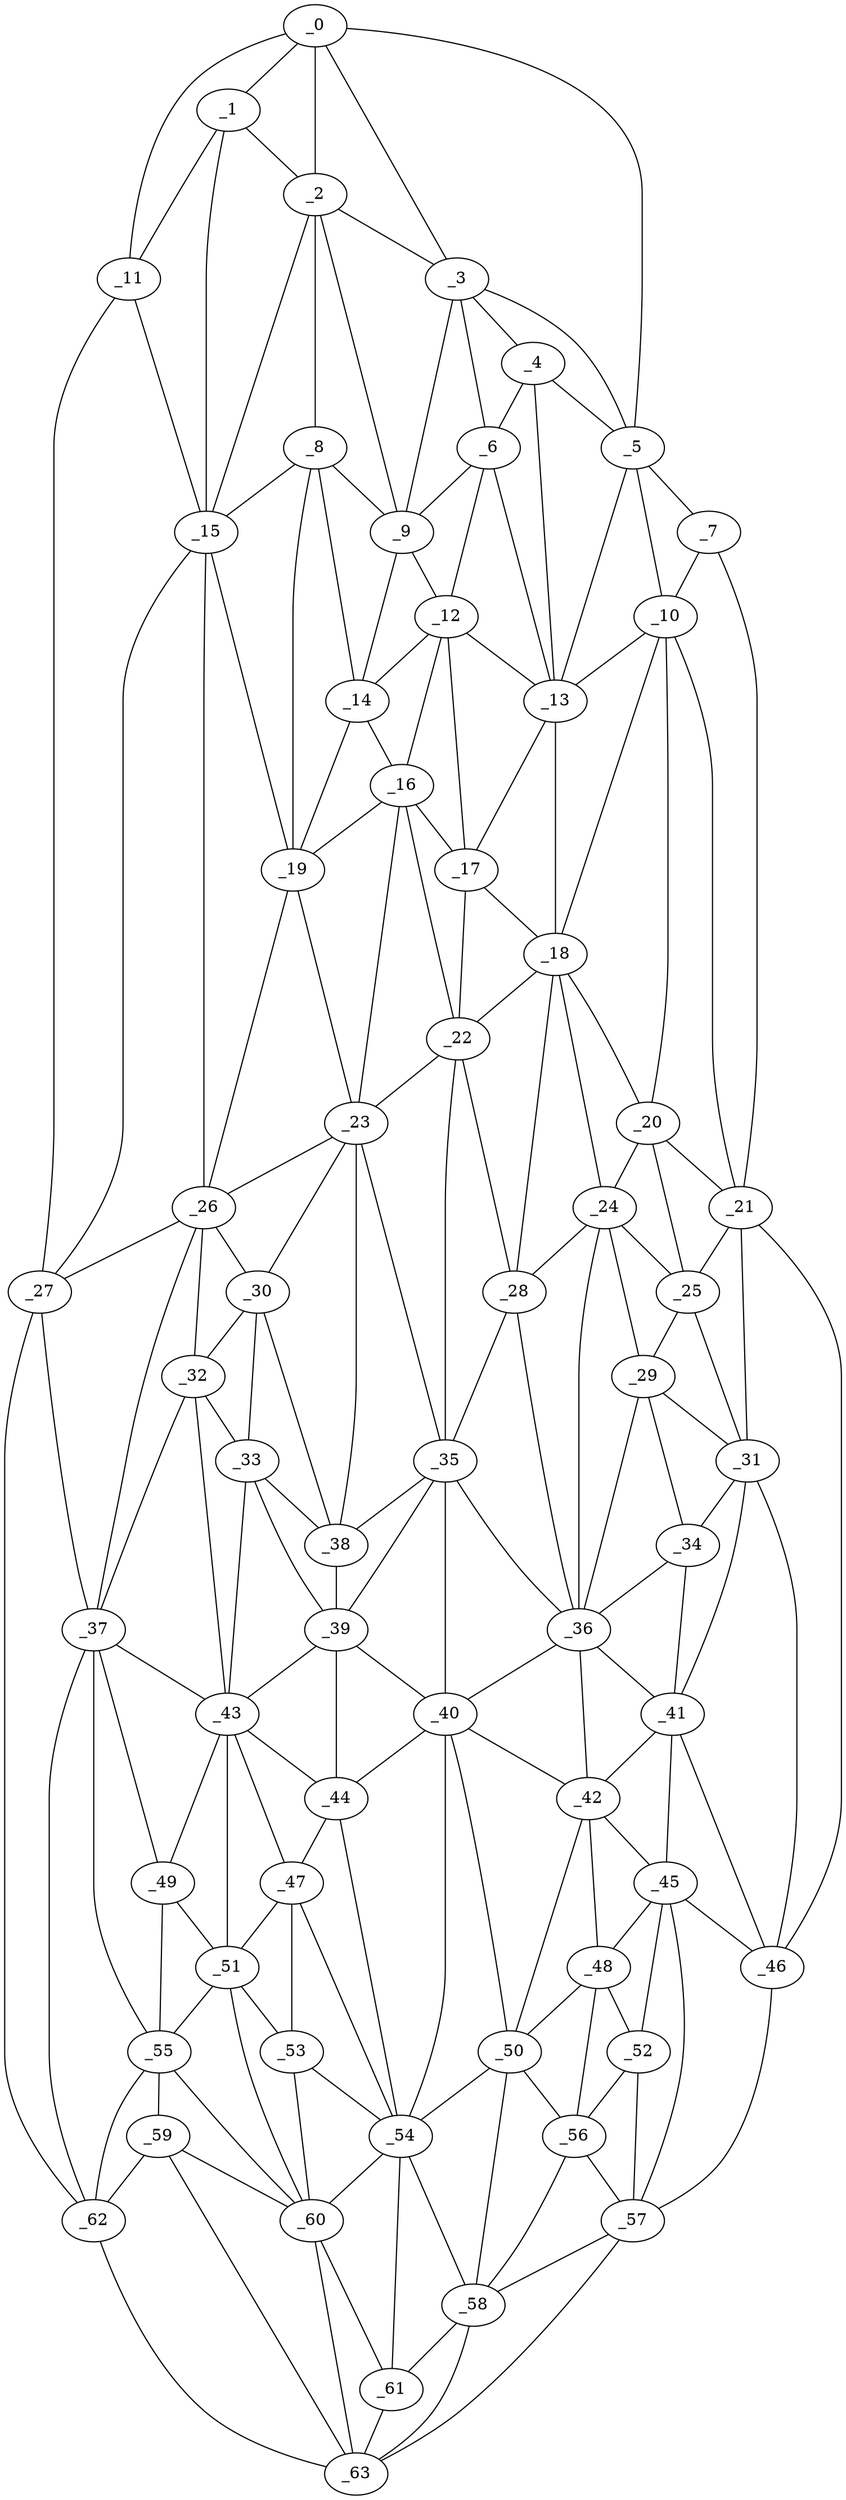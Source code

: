 graph "obj16__340.gxl" {
	_0	 [x=4,
		y=15];
	_1	 [x=7,
		y=25];
	_0 -- _1	 [valence=1];
	_2	 [x=9,
		y=57];
	_0 -- _2	 [valence=1];
	_3	 [x=11,
		y=83];
	_0 -- _3	 [valence=2];
	_5	 [x=13,
		y=106];
	_0 -- _5	 [valence=1];
	_11	 [x=25,
		y=6];
	_0 -- _11	 [valence=1];
	_1 -- _2	 [valence=2];
	_1 -- _11	 [valence=1];
	_15	 [x=31,
		y=47];
	_1 -- _15	 [valence=2];
	_2 -- _3	 [valence=1];
	_8	 [x=22,
		y=57];
	_2 -- _8	 [valence=1];
	_9	 [x=23,
		y=72];
	_2 -- _9	 [valence=2];
	_2 -- _15	 [valence=1];
	_4	 [x=12,
		y=89];
	_3 -- _4	 [valence=2];
	_3 -- _5	 [valence=2];
	_6	 [x=18,
		y=86];
	_3 -- _6	 [valence=2];
	_3 -- _9	 [valence=1];
	_4 -- _5	 [valence=2];
	_4 -- _6	 [valence=2];
	_13	 [x=29,
		y=94];
	_4 -- _13	 [valence=2];
	_7	 [x=19,
		y=114];
	_5 -- _7	 [valence=1];
	_10	 [x=23,
		y=109];
	_5 -- _10	 [valence=2];
	_5 -- _13	 [valence=2];
	_6 -- _9	 [valence=2];
	_12	 [x=27,
		y=81];
	_6 -- _12	 [valence=2];
	_6 -- _13	 [valence=1];
	_7 -- _10	 [valence=2];
	_21	 [x=40,
		y=122];
	_7 -- _21	 [valence=1];
	_8 -- _9	 [valence=2];
	_14	 [x=30,
		y=72];
	_8 -- _14	 [valence=2];
	_8 -- _15	 [valence=1];
	_19	 [x=39,
		y=60];
	_8 -- _19	 [valence=1];
	_9 -- _12	 [valence=2];
	_9 -- _14	 [valence=1];
	_10 -- _13	 [valence=2];
	_18	 [x=37,
		y=98];
	_10 -- _18	 [valence=2];
	_20	 [x=39,
		y=103];
	_10 -- _20	 [valence=2];
	_10 -- _21	 [valence=2];
	_11 -- _15	 [valence=2];
	_27	 [x=49,
		y=9];
	_11 -- _27	 [valence=1];
	_12 -- _13	 [valence=1];
	_12 -- _14	 [valence=2];
	_16	 [x=33,
		y=79];
	_12 -- _16	 [valence=1];
	_17	 [x=35,
		y=88];
	_12 -- _17	 [valence=2];
	_13 -- _17	 [valence=2];
	_13 -- _18	 [valence=1];
	_14 -- _16	 [valence=2];
	_14 -- _19	 [valence=2];
	_15 -- _19	 [valence=2];
	_26	 [x=47,
		y=47];
	_15 -- _26	 [valence=2];
	_15 -- _27	 [valence=1];
	_16 -- _17	 [valence=2];
	_16 -- _19	 [valence=2];
	_22	 [x=43,
		y=85];
	_16 -- _22	 [valence=2];
	_23	 [x=45,
		y=60];
	_16 -- _23	 [valence=1];
	_17 -- _18	 [valence=1];
	_17 -- _22	 [valence=2];
	_18 -- _20	 [valence=1];
	_18 -- _22	 [valence=2];
	_24	 [x=46,
		y=102];
	_18 -- _24	 [valence=2];
	_28	 [x=51,
		y=96];
	_18 -- _28	 [valence=2];
	_19 -- _23	 [valence=2];
	_19 -- _26	 [valence=1];
	_20 -- _21	 [valence=2];
	_20 -- _24	 [valence=1];
	_25	 [x=46,
		y=110];
	_20 -- _25	 [valence=1];
	_21 -- _25	 [valence=2];
	_31	 [x=56,
		y=121];
	_21 -- _31	 [valence=2];
	_46	 [x=75,
		y=120];
	_21 -- _46	 [valence=1];
	_22 -- _23	 [valence=2];
	_22 -- _28	 [valence=2];
	_35	 [x=59,
		y=79];
	_22 -- _35	 [valence=2];
	_23 -- _26	 [valence=2];
	_30	 [x=54,
		y=54];
	_23 -- _30	 [valence=2];
	_23 -- _35	 [valence=2];
	_38	 [x=60,
		y=67];
	_23 -- _38	 [valence=2];
	_24 -- _25	 [valence=1];
	_24 -- _28	 [valence=1];
	_29	 [x=52,
		y=110];
	_24 -- _29	 [valence=1];
	_36	 [x=59,
		y=103];
	_24 -- _36	 [valence=2];
	_25 -- _29	 [valence=2];
	_25 -- _31	 [valence=1];
	_26 -- _27	 [valence=2];
	_26 -- _30	 [valence=1];
	_32	 [x=58,
		y=49];
	_26 -- _32	 [valence=2];
	_37	 [x=60,
		y=43];
	_26 -- _37	 [valence=1];
	_27 -- _37	 [valence=1];
	_62	 [x=99,
		y=21];
	_27 -- _62	 [valence=1];
	_28 -- _35	 [valence=2];
	_28 -- _36	 [valence=2];
	_29 -- _31	 [valence=2];
	_34	 [x=58,
		y=113];
	_29 -- _34	 [valence=2];
	_29 -- _36	 [valence=2];
	_30 -- _32	 [valence=2];
	_33	 [x=58,
		y=54];
	_30 -- _33	 [valence=1];
	_30 -- _38	 [valence=1];
	_31 -- _34	 [valence=2];
	_41	 [x=67,
		y=113];
	_31 -- _41	 [valence=1];
	_31 -- _46	 [valence=2];
	_32 -- _33	 [valence=1];
	_32 -- _37	 [valence=2];
	_43	 [x=73,
		y=59];
	_32 -- _43	 [valence=2];
	_33 -- _38	 [valence=2];
	_39	 [x=66,
		y=68];
	_33 -- _39	 [valence=1];
	_33 -- _43	 [valence=2];
	_34 -- _36	 [valence=2];
	_34 -- _41	 [valence=2];
	_35 -- _36	 [valence=2];
	_35 -- _38	 [valence=2];
	_35 -- _39	 [valence=1];
	_40	 [x=66,
		y=79];
	_35 -- _40	 [valence=2];
	_36 -- _40	 [valence=2];
	_36 -- _41	 [valence=2];
	_42	 [x=69,
		y=105];
	_36 -- _42	 [valence=2];
	_37 -- _43	 [valence=2];
	_49	 [x=81,
		y=50];
	_37 -- _49	 [valence=2];
	_55	 [x=88,
		y=46];
	_37 -- _55	 [valence=1];
	_37 -- _62	 [valence=2];
	_38 -- _39	 [valence=2];
	_39 -- _40	 [valence=1];
	_39 -- _43	 [valence=1];
	_44	 [x=74,
		y=72];
	_39 -- _44	 [valence=2];
	_40 -- _42	 [valence=2];
	_40 -- _44	 [valence=2];
	_50	 [x=81,
		y=93];
	_40 -- _50	 [valence=1];
	_54	 [x=87,
		y=83];
	_40 -- _54	 [valence=1];
	_41 -- _42	 [valence=1];
	_45	 [x=74,
		y=109];
	_41 -- _45	 [valence=2];
	_41 -- _46	 [valence=2];
	_42 -- _45	 [valence=2];
	_48	 [x=79,
		y=99];
	_42 -- _48	 [valence=1];
	_42 -- _50	 [valence=2];
	_43 -- _44	 [valence=2];
	_47	 [x=78,
		y=70];
	_43 -- _47	 [valence=2];
	_43 -- _49	 [valence=2];
	_51	 [x=82,
		y=59];
	_43 -- _51	 [valence=1];
	_44 -- _47	 [valence=1];
	_44 -- _54	 [valence=2];
	_45 -- _46	 [valence=1];
	_45 -- _48	 [valence=2];
	_52	 [x=84,
		y=106];
	_45 -- _52	 [valence=1];
	_57	 [x=88,
		y=115];
	_45 -- _57	 [valence=2];
	_46 -- _57	 [valence=1];
	_47 -- _51	 [valence=1];
	_53	 [x=87,
		y=71];
	_47 -- _53	 [valence=2];
	_47 -- _54	 [valence=1];
	_48 -- _50	 [valence=2];
	_48 -- _52	 [valence=2];
	_56	 [x=88,
		y=99];
	_48 -- _56	 [valence=2];
	_49 -- _51	 [valence=2];
	_49 -- _55	 [valence=2];
	_50 -- _54	 [valence=2];
	_50 -- _56	 [valence=2];
	_58	 [x=96,
		y=89];
	_50 -- _58	 [valence=1];
	_51 -- _53	 [valence=1];
	_51 -- _55	 [valence=1];
	_60	 [x=97,
		y=72];
	_51 -- _60	 [valence=2];
	_52 -- _56	 [valence=2];
	_52 -- _57	 [valence=1];
	_53 -- _54	 [valence=1];
	_53 -- _60	 [valence=2];
	_54 -- _58	 [valence=2];
	_54 -- _60	 [valence=1];
	_61	 [x=98,
		y=82];
	_54 -- _61	 [valence=2];
	_59	 [x=97,
		y=37];
	_55 -- _59	 [valence=1];
	_55 -- _60	 [valence=1];
	_55 -- _62	 [valence=2];
	_56 -- _57	 [valence=2];
	_56 -- _58	 [valence=1];
	_57 -- _58	 [valence=2];
	_63	 [x=126,
		y=34];
	_57 -- _63	 [valence=1];
	_58 -- _61	 [valence=2];
	_58 -- _63	 [valence=2];
	_59 -- _60	 [valence=2];
	_59 -- _62	 [valence=2];
	_59 -- _63	 [valence=1];
	_60 -- _61	 [valence=2];
	_60 -- _63	 [valence=1];
	_61 -- _63	 [valence=2];
	_62 -- _63	 [valence=1];
}

